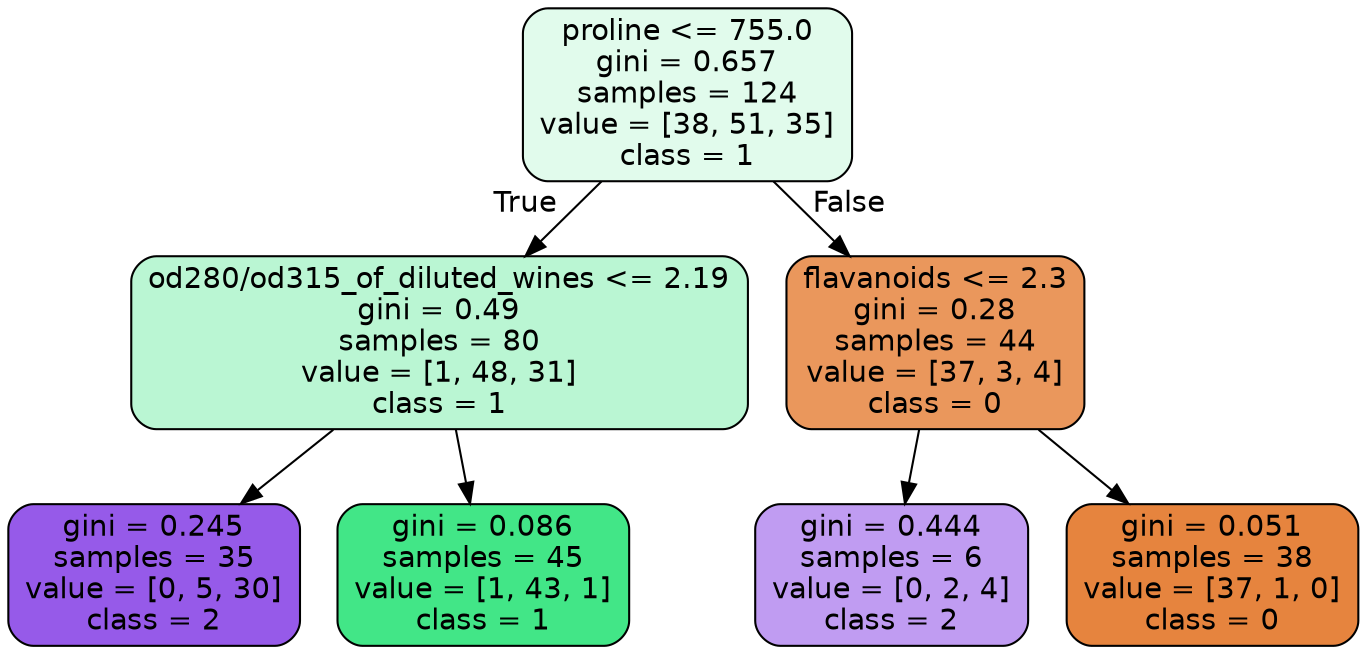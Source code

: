 digraph Tree {
node [shape=box, style="filled, rounded", color="black", fontname="helvetica"] ;
edge [fontname="helvetica"] ;
0 [label="proline <= 755.0\ngini = 0.657\nsamples = 124\nvalue = [38, 51, 35]\nclass = 1", fillcolor="#e1fbec"] ;
1 [label="od280/od315_of_diluted_wines <= 2.19\ngini = 0.49\nsamples = 80\nvalue = [1, 48, 31]\nclass = 1", fillcolor="#baf6d3"] ;
0 -> 1 [labeldistance=2.5, labelangle=45, headlabel="True"] ;
2 [label="gini = 0.245\nsamples = 35\nvalue = [0, 5, 30]\nclass = 2", fillcolor="#965ae9"] ;
1 -> 2 ;
3 [label="gini = 0.086\nsamples = 45\nvalue = [1, 43, 1]\nclass = 1", fillcolor="#42e687"] ;
1 -> 3 ;
4 [label="flavanoids <= 2.3\ngini = 0.28\nsamples = 44\nvalue = [37, 3, 4]\nclass = 0", fillcolor="#ea975c"] ;
0 -> 4 [labeldistance=2.5, labelangle=-45, headlabel="False"] ;
5 [label="gini = 0.444\nsamples = 6\nvalue = [0, 2, 4]\nclass = 2", fillcolor="#c09cf2"] ;
4 -> 5 ;
6 [label="gini = 0.051\nsamples = 38\nvalue = [37, 1, 0]\nclass = 0", fillcolor="#e6843e"] ;
4 -> 6 ;
}